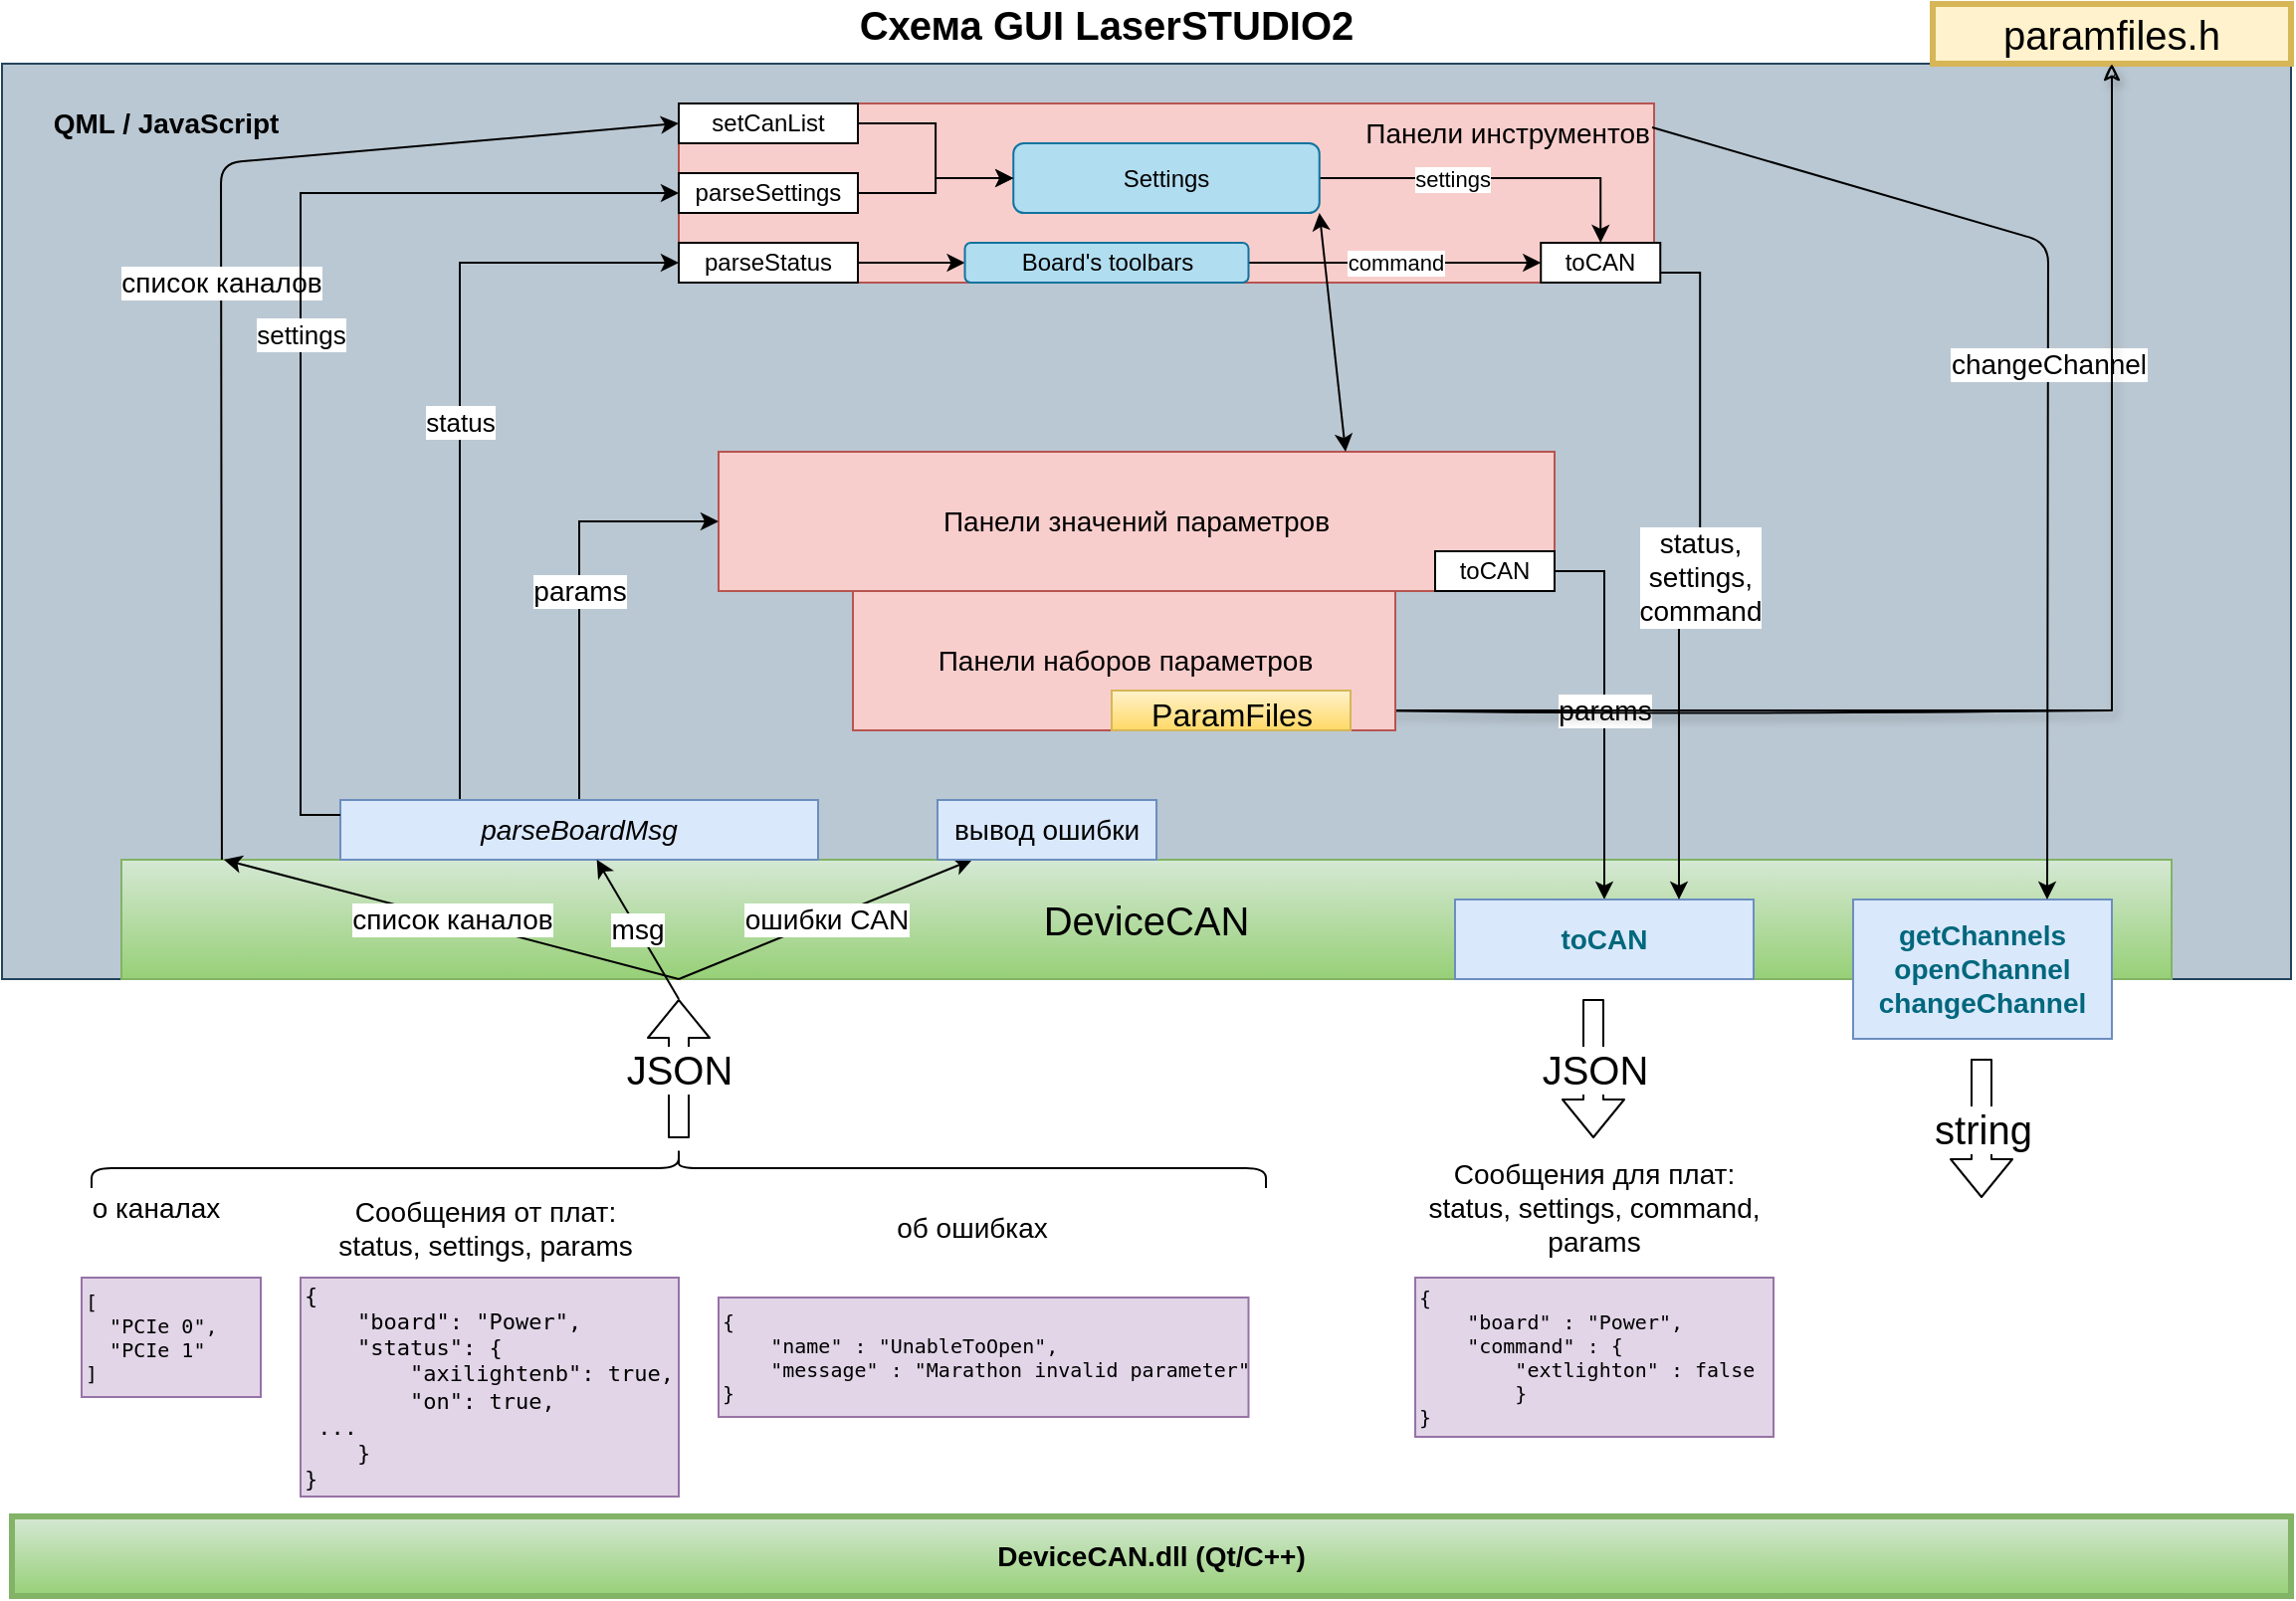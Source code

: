 <mxfile version="14.9.6" type="github">
  <diagram id="o6FBnnh21fnTWob_zk2f" name="Page-1">
    <mxGraphModel dx="1138" dy="602" grid="1" gridSize="10" guides="1" tooltips="1" connect="1" arrows="1" fold="1" page="1" pageScale="1" pageWidth="1169" pageHeight="827" math="0" shadow="0">
      <root>
        <mxCell id="0" />
        <mxCell id="1" parent="0" />
        <mxCell id="WA45sJLJeDe34Si-K1UF-1" value="" style="rounded=0;whiteSpace=wrap;html=1;fillColor=#bac8d3;strokeColor=#23445d;" parent="1" vertex="1">
          <mxGeometry x="10" y="50" width="1150" height="460" as="geometry" />
        </mxCell>
        <mxCell id="WA45sJLJeDe34Si-K1UF-2" value="QML / JavaScript" style="text;html=1;strokeColor=none;fillColor=none;align=center;verticalAlign=middle;whiteSpace=wrap;rounded=0;fontStyle=1;fontSize=14;" parent="1" vertex="1">
          <mxGeometry x="10" y="70" width="165" height="20" as="geometry" />
        </mxCell>
        <mxCell id="WA45sJLJeDe34Si-K1UF-3" value="Схема GUI LaserSTUDIO2" style="text;html=1;strokeColor=none;fillColor=none;align=center;verticalAlign=middle;whiteSpace=wrap;rounded=0;fontStyle=1;fontSize=20;" parent="1" vertex="1">
          <mxGeometry x="280" y="20" width="570" height="20" as="geometry" />
        </mxCell>
        <mxCell id="WA45sJLJeDe34Si-K1UF-5" value="JSON" style="shape=flexArrow;endArrow=classic;html=1;fontSize=20;" parent="1" edge="1">
          <mxGeometry width="50" height="50" relative="1" as="geometry">
            <mxPoint x="350" y="590" as="sourcePoint" />
            <mxPoint x="350" y="520" as="targetPoint" />
            <Array as="points" />
          </mxGeometry>
        </mxCell>
        <mxCell id="WA45sJLJeDe34Si-K1UF-6" value="DeviceCAN" style="rounded=0;whiteSpace=wrap;html=1;fontSize=20;gradientColor=#97d077;fillColor=#d5e8d4;strokeColor=#82b366;" parent="1" vertex="1">
          <mxGeometry x="70" y="450" width="1030" height="60" as="geometry" />
        </mxCell>
        <mxCell id="WA45sJLJeDe34Si-K1UF-11" value="&lt;div style=&quot;font-size: 10px&quot; align=&quot;left&quot;&gt;&lt;pre&gt;&lt;font style=&quot;font-size: 10px&quot;&gt;[&lt;br&gt;&lt;/font&gt;&lt;font style=&quot;font-size: 10px&quot;&gt;&lt;span class=&quot;pl-s&quot;&gt;&lt;span class=&quot;pl-pds&quot;&gt;  &quot;&lt;/span&gt;PCIe 0&lt;span class=&quot;pl-pds&quot;&gt;&quot;&lt;/span&gt;&lt;/span&gt;,&lt;/font&gt;&lt;font style=&quot;font-size: 10px&quot;&gt;&lt;br&gt;&lt;font style=&quot;font-size: 10px&quot;&gt;  &lt;span class=&quot;pl-s&quot;&gt;&lt;span class=&quot;pl-pds&quot;&gt;&quot;&lt;/span&gt;PCIe 1&lt;span class=&quot;pl-pds&quot;&gt;&quot;&lt;/span&gt;&lt;/span&gt;&lt;br&gt;]&lt;/font&gt;&lt;/font&gt;&lt;/pre&gt;&lt;/div&gt;" style="text;html=1;strokeColor=#9673a6;fillColor=#e1d5e7;align=left;verticalAlign=middle;whiteSpace=wrap;rounded=0;fontSize=20;" parent="1" vertex="1">
          <mxGeometry x="50" y="660" width="90" height="60" as="geometry" />
        </mxCell>
        <mxCell id="WA45sJLJeDe34Si-K1UF-13" value="" style="shape=curlyBracket;whiteSpace=wrap;html=1;rounded=1;flipH=1;fontSize=20;rotation=-90;" parent="1" vertex="1">
          <mxGeometry x="340" y="310" width="20" height="590" as="geometry" />
        </mxCell>
        <mxCell id="WA45sJLJeDe34Si-K1UF-14" value="&lt;font style=&quot;font-size: 14px&quot;&gt;о каналах&lt;/font&gt;" style="text;html=1;strokeColor=none;fillColor=none;align=center;verticalAlign=middle;whiteSpace=wrap;rounded=0;fontSize=14;" parent="1" vertex="1">
          <mxGeometry x="40" y="600" width="95" height="50" as="geometry" />
        </mxCell>
        <mxCell id="WA45sJLJeDe34Si-K1UF-16" value="&lt;pre style=&quot;font-size: 11px&quot;&gt;&lt;font style=&quot;font-size: 11px&quot;&gt;{&lt;br&gt;    &lt;span class=&quot;pl-s&quot;&gt;&lt;span class=&quot;pl-pds&quot;&gt;&quot;&lt;/span&gt;board&lt;span class=&quot;pl-pds&quot;&gt;&quot;&lt;/span&gt;&lt;/span&gt;: &lt;span class=&quot;pl-s&quot;&gt;&lt;span class=&quot;pl-pds&quot;&gt;&quot;&lt;/span&gt;Power&lt;span class=&quot;pl-pds&quot;&gt;&quot;&lt;/span&gt;&lt;/span&gt;,&lt;br&gt;    &lt;span class=&quot;pl-s&quot;&gt;&lt;span class=&quot;pl-pds&quot;&gt;&quot;&lt;/span&gt;status&lt;span class=&quot;pl-pds&quot;&gt;&quot;&lt;/span&gt;&lt;/span&gt;: {&lt;br&gt;        &lt;span class=&quot;pl-s&quot;&gt;&lt;span class=&quot;pl-pds&quot;&gt;&quot;&lt;/span&gt;axilightenb&lt;span class=&quot;pl-pds&quot;&gt;&quot;&lt;/span&gt;&lt;/span&gt;: &lt;span class=&quot;pl-c1&quot;&gt;true&lt;/span&gt;,&lt;br&gt;        &lt;span class=&quot;pl-s&quot;&gt;&lt;span class=&quot;pl-pds&quot;&gt;&quot;&lt;/span&gt;on&lt;span class=&quot;pl-pds&quot;&gt;&quot;&lt;/span&gt;&lt;/span&gt;: &lt;span class=&quot;pl-c1&quot;&gt;true&lt;/span&gt;,&lt;br&gt;&lt;span class=&quot;pl-c1&quot;&gt;&lt;/span&gt;&lt;span style=&quot;white-space: pre&quot;&gt; &lt;/span&gt;...&lt;br&gt;    }&lt;br&gt;}&lt;/font&gt;&lt;/pre&gt;" style="text;html=1;strokeColor=#9673a6;fillColor=#e1d5e7;align=left;verticalAlign=middle;whiteSpace=wrap;rounded=0;fontSize=20;" parent="1" vertex="1">
          <mxGeometry x="160" y="660" width="190" height="110" as="geometry" />
        </mxCell>
        <mxCell id="WA45sJLJeDe34Si-K1UF-17" value="Сообщения от плат:&lt;br&gt;status, settings, params" style="text;html=1;strokeColor=none;fillColor=none;align=center;verticalAlign=middle;whiteSpace=wrap;rounded=0;fontSize=14;" parent="1" vertex="1">
          <mxGeometry x="160" y="610" width="186.25" height="50" as="geometry" />
        </mxCell>
        <mxCell id="WA45sJLJeDe34Si-K1UF-18" value="&lt;div style=&quot;font-size: 10px&quot; align=&quot;left&quot;&gt;&lt;pre&gt;&lt;font style=&quot;font-size: 10px&quot;&gt;{&lt;br&gt;    &lt;span class=&quot;pl-s&quot;&gt;&lt;span class=&quot;pl-pds&quot;&gt;&quot;&lt;/span&gt;name&lt;span class=&quot;pl-pds&quot;&gt;&quot;&lt;/span&gt;&lt;/span&gt; : &lt;span class=&quot;pl-s&quot;&gt;&lt;span class=&quot;pl-pds&quot;&gt;&quot;&lt;/span&gt;UnableToOpen&lt;span class=&quot;pl-pds&quot;&gt;&quot;&lt;/span&gt;&lt;/span&gt;,&lt;br&gt;    &lt;span class=&quot;pl-s&quot;&gt;&lt;span class=&quot;pl-pds&quot;&gt;&quot;&lt;/span&gt;message&lt;span class=&quot;pl-pds&quot;&gt;&quot;&lt;/span&gt;&lt;/span&gt; : &lt;span class=&quot;pl-s&quot;&gt;&lt;span class=&quot;pl-pds&quot;&gt;&quot;&lt;/span&gt;Marathon invalid parameter&lt;span class=&quot;pl-pds&quot;&gt;&quot;&lt;/span&gt;&lt;/span&gt;    &lt;br&gt;}&lt;/font&gt;&lt;/pre&gt;&lt;/div&gt;" style="text;html=1;strokeColor=#9673a6;fillColor=#e1d5e7;align=left;verticalAlign=middle;whiteSpace=wrap;rounded=0;fontSize=20;" parent="1" vertex="1">
          <mxGeometry x="370" y="670" width="266.25" height="60" as="geometry" />
        </mxCell>
        <mxCell id="WA45sJLJeDe34Si-K1UF-19" value="об ошибках" style="text;html=1;strokeColor=none;fillColor=none;align=center;verticalAlign=middle;whiteSpace=wrap;rounded=0;fontSize=14;" parent="1" vertex="1">
          <mxGeometry x="450" y="610" width="95" height="50" as="geometry" />
        </mxCell>
        <mxCell id="WA45sJLJeDe34Si-K1UF-20" value="JSON" style="shape=flexArrow;endArrow=classic;html=1;fontSize=20;" parent="1" edge="1">
          <mxGeometry width="50" height="50" relative="1" as="geometry">
            <mxPoint x="809.5" y="520" as="sourcePoint" />
            <mxPoint x="809.5" y="590" as="targetPoint" />
            <Array as="points" />
          </mxGeometry>
        </mxCell>
        <mxCell id="WA45sJLJeDe34Si-K1UF-21" value="&lt;pre style=&quot;font-size: 10px&quot;&gt;&lt;font style=&quot;font-size: 10px&quot;&gt;{&lt;br&gt;    &lt;span class=&quot;pl-s&quot;&gt;&lt;span class=&quot;pl-pds&quot;&gt;&quot;&lt;/span&gt;board&lt;span class=&quot;pl-pds&quot;&gt;&quot;&lt;/span&gt;&lt;/span&gt; : &lt;span class=&quot;pl-s&quot;&gt;&lt;span class=&quot;pl-pds&quot;&gt;&quot;&lt;/span&gt;Power&lt;span class=&quot;pl-pds&quot;&gt;&quot;&lt;/span&gt;&lt;/span&gt;,&lt;br&gt;    &lt;span class=&quot;pl-s&quot;&gt;&lt;span class=&quot;pl-pds&quot;&gt;&quot;&lt;/span&gt;command&lt;span class=&quot;pl-pds&quot;&gt;&quot;&lt;/span&gt;&lt;/span&gt; : {&lt;br&gt;        &lt;span class=&quot;pl-s&quot;&gt;&lt;span class=&quot;pl-pds&quot;&gt;&quot;&lt;/span&gt;extlighton&lt;span class=&quot;pl-pds&quot;&gt;&quot;&lt;/span&gt;&lt;/span&gt; : &lt;span class=&quot;pl-c1&quot;&gt;false&lt;/span&gt;&lt;br&gt;        }&lt;br&gt;}&lt;/font&gt;&lt;/pre&gt;" style="text;html=1;strokeColor=#9673a6;fillColor=#e1d5e7;align=left;verticalAlign=middle;whiteSpace=wrap;rounded=0;fontSize=20;" parent="1" vertex="1">
          <mxGeometry x="720.01" y="660" width="180" height="80" as="geometry" />
        </mxCell>
        <mxCell id="WA45sJLJeDe34Si-K1UF-22" value="Сообщения для плат:&lt;br&gt;status, settings, command, params" style="text;html=1;strokeColor=none;fillColor=none;align=center;verticalAlign=middle;whiteSpace=wrap;rounded=0;fontSize=14;" parent="1" vertex="1">
          <mxGeometry x="716.88" y="600" width="186.25" height="50" as="geometry" />
        </mxCell>
        <mxCell id="WA45sJLJeDe34Si-K1UF-23" value="paramfiles.h" style="rounded=0;whiteSpace=wrap;html=1;fontSize=20;fillColor=#fff2cc;strokeColor=#d6b656;strokeWidth=3;" parent="1" vertex="1">
          <mxGeometry x="980" y="20" width="180" height="30" as="geometry" />
        </mxCell>
        <mxCell id="WA45sJLJeDe34Si-K1UF-44" value="params" style="edgeStyle=orthogonalEdgeStyle;rounded=0;orthogonalLoop=1;jettySize=auto;html=1;fontSize=14;exitX=1;exitY=0.5;exitDx=0;exitDy=0;" parent="1" source="kHzajwgepwgwfbWQUvhE-15" target="WA45sJLJeDe34Si-K1UF-32" edge="1">
          <mxGeometry relative="1" as="geometry" />
        </mxCell>
        <mxCell id="WA45sJLJeDe34Si-K1UF-24" value="Панели значений параметров" style="rounded=0;whiteSpace=wrap;html=1;fontSize=14;fillColor=#f8cecc;strokeColor=#b85450;" parent="1" vertex="1">
          <mxGeometry x="370" y="245" width="420" height="70" as="geometry" />
        </mxCell>
        <mxCell id="WA45sJLJeDe34Si-K1UF-27" value="&lt;span style=&quot;font-weight: 600 ; color: #00677c&quot;&gt;getChannels&lt;/span&gt;&lt;span style=&quot;font-weight: 600 ; color: #00677c&quot;&gt;&lt;br&gt;openChannel&lt;br&gt;&lt;/span&gt;&lt;span style=&quot;font-weight: 600 ; color: #00677c&quot;&gt;changeChannel&lt;/span&gt;" style="text;html=1;strokeColor=#6c8ebf;fillColor=#dae8fc;align=center;verticalAlign=middle;whiteSpace=wrap;rounded=0;fontSize=14;" parent="1" vertex="1">
          <mxGeometry x="940" y="470" width="130" height="70" as="geometry" />
        </mxCell>
        <mxCell id="WA45sJLJeDe34Si-K1UF-29" value="string" style="shape=flexArrow;endArrow=classic;html=1;fontSize=20;" parent="1" edge="1">
          <mxGeometry width="50" height="50" relative="1" as="geometry">
            <mxPoint x="1004.5" y="550" as="sourcePoint" />
            <mxPoint x="1004.5" y="620" as="targetPoint" />
            <Array as="points" />
          </mxGeometry>
        </mxCell>
        <mxCell id="WA45sJLJeDe34Si-K1UF-32" value="&lt;span style=&quot;font-weight: 600 ; color: #00677c&quot;&gt;toCAN&lt;/span&gt;" style="rounded=0;whiteSpace=wrap;html=1;fontSize=14;fillColor=#dae8fc;strokeColor=#6c8ebf;" parent="1" vertex="1">
          <mxGeometry x="740" y="470" width="150" height="40" as="geometry" />
        </mxCell>
        <mxCell id="WA45sJLJeDe34Si-K1UF-43" value="status,&lt;br&gt;settings, &lt;br&gt;command" style="edgeStyle=orthogonalEdgeStyle;rounded=0;orthogonalLoop=1;jettySize=auto;html=1;entryX=0.75;entryY=0;entryDx=0;entryDy=0;fontSize=14;exitX=1;exitY=0.75;exitDx=0;exitDy=0;" parent="1" source="kHzajwgepwgwfbWQUvhE-2" target="WA45sJLJeDe34Si-K1UF-32" edge="1">
          <mxGeometry relative="1" as="geometry" />
        </mxCell>
        <mxCell id="WA45sJLJeDe34Si-K1UF-33" value="Панели инструментов" style="rounded=0;whiteSpace=wrap;html=1;fontSize=14;fillColor=#f8cecc;strokeColor=#b85450;horizontal=1;verticalAlign=top;align=right;" parent="1" vertex="1">
          <mxGeometry x="350" y="70" width="490" height="90" as="geometry" />
        </mxCell>
        <mxCell id="WA45sJLJeDe34Si-K1UF-34" value="changeChannel" style="endArrow=classic;html=1;fontSize=14;exitX=0.998;exitY=0.133;exitDx=0;exitDy=0;entryX=0.75;entryY=0;entryDx=0;entryDy=0;exitPerimeter=0;" parent="1" source="WA45sJLJeDe34Si-K1UF-33" target="WA45sJLJeDe34Si-K1UF-27" edge="1">
          <mxGeometry width="50" height="50" relative="1" as="geometry">
            <mxPoint x="770" y="270" as="sourcePoint" />
            <mxPoint x="820" y="220" as="targetPoint" />
            <Array as="points">
              <mxPoint x="1038" y="140" />
            </Array>
          </mxGeometry>
        </mxCell>
        <mxCell id="WA45sJLJeDe34Si-K1UF-41" value="&lt;font style=&quot;font-size: 13px&quot;&gt;status&lt;/font&gt;" style="edgeStyle=orthogonalEdgeStyle;rounded=0;orthogonalLoop=1;jettySize=auto;html=1;fontSize=14;exitX=0.25;exitY=0;exitDx=0;exitDy=0;entryX=0;entryY=0.5;entryDx=0;entryDy=0;" parent="1" source="WA45sJLJeDe34Si-K1UF-35" target="kHzajwgepwgwfbWQUvhE-9" edge="1">
          <mxGeometry relative="1" as="geometry" />
        </mxCell>
        <mxCell id="WA45sJLJeDe34Si-K1UF-42" value="params" style="edgeStyle=orthogonalEdgeStyle;rounded=0;orthogonalLoop=1;jettySize=auto;html=1;entryX=0;entryY=0.5;entryDx=0;entryDy=0;fontSize=14;" parent="1" source="WA45sJLJeDe34Si-K1UF-35" target="WA45sJLJeDe34Si-K1UF-24" edge="1">
          <mxGeometry relative="1" as="geometry" />
        </mxCell>
        <mxCell id="WA45sJLJeDe34Si-K1UF-35" value="&lt;span style=&quot;font-style: italic&quot;&gt;parseBoardMsg&lt;/span&gt;" style="rounded=0;whiteSpace=wrap;html=1;fontSize=14;fillColor=#dae8fc;strokeColor=#6c8ebf;" parent="1" vertex="1">
          <mxGeometry x="180" y="420" width="240" height="30" as="geometry" />
        </mxCell>
        <mxCell id="WA45sJLJeDe34Si-K1UF-36" value="msg" style="endArrow=classic;html=1;fontSize=14;" parent="1" target="WA45sJLJeDe34Si-K1UF-35" edge="1">
          <mxGeometry width="50" height="50" relative="1" as="geometry">
            <mxPoint x="350" y="520" as="sourcePoint" />
            <mxPoint x="560" y="400" as="targetPoint" />
          </mxGeometry>
        </mxCell>
        <mxCell id="WA45sJLJeDe34Si-K1UF-37" value="список каналов" style="endArrow=classic;html=1;fontSize=14;entryX=0.05;entryY=0;entryDx=0;entryDy=0;entryPerimeter=0;" parent="1" target="WA45sJLJeDe34Si-K1UF-6" edge="1">
          <mxGeometry width="50" height="50" relative="1" as="geometry">
            <mxPoint x="350" y="510" as="sourcePoint" />
            <mxPoint x="560" y="400" as="targetPoint" />
          </mxGeometry>
        </mxCell>
        <mxCell id="WA45sJLJeDe34Si-K1UF-38" value="список каналов" style="endArrow=classic;html=1;fontSize=14;exitX=0.049;exitY=0;exitDx=0;exitDy=0;exitPerimeter=0;entryX=0;entryY=0.5;entryDx=0;entryDy=0;" parent="1" source="WA45sJLJeDe34Si-K1UF-6" target="kHzajwgepwgwfbWQUvhE-11" edge="1">
          <mxGeometry width="50" height="50" relative="1" as="geometry">
            <mxPoint x="180" y="450" as="sourcePoint" />
            <mxPoint x="240" y="155" as="targetPoint" />
            <Array as="points">
              <mxPoint x="120" y="100" />
            </Array>
          </mxGeometry>
        </mxCell>
        <mxCell id="WA45sJLJeDe34Si-K1UF-39" value="ошибки CAN" style="endArrow=classic;html=1;fontSize=14;entryX=0.415;entryY=0;entryDx=0;entryDy=0;entryPerimeter=0;" parent="1" target="WA45sJLJeDe34Si-K1UF-6" edge="1">
          <mxGeometry width="50" height="50" relative="1" as="geometry">
            <mxPoint x="350" y="510" as="sourcePoint" />
            <mxPoint x="188.15" y="458.02" as="targetPoint" />
          </mxGeometry>
        </mxCell>
        <mxCell id="WA45sJLJeDe34Si-K1UF-40" value="вывод ошибки" style="rounded=0;whiteSpace=wrap;html=1;fontSize=14;fillColor=#dae8fc;strokeColor=#6c8ebf;" parent="1" vertex="1">
          <mxGeometry x="480" y="420" width="110" height="30" as="geometry" />
        </mxCell>
        <mxCell id="WA45sJLJeDe34Si-K1UF-47" value="" style="edgeStyle=orthogonalEdgeStyle;rounded=0;orthogonalLoop=1;jettySize=auto;html=1;fontSize=14;jumpStyle=none;shadow=1;sketch=1;startArrow=classic;startFill=1;" parent="1" source="WA45sJLJeDe34Si-K1UF-9" target="WA45sJLJeDe34Si-K1UF-23" edge="1">
          <mxGeometry relative="1" as="geometry" />
        </mxCell>
        <mxCell id="WA45sJLJeDe34Si-K1UF-46" value="Панели наборов параметров" style="rounded=0;whiteSpace=wrap;html=1;fontSize=14;fillColor=#f8cecc;strokeColor=#b85450;" parent="1" vertex="1">
          <mxGeometry x="437.5" y="315" width="272.5" height="70" as="geometry" />
        </mxCell>
        <mxCell id="WA45sJLJeDe34Si-K1UF-48" value="&lt;b&gt;DeviceCAN.dll (Qt/C++)&lt;br&gt;&lt;/b&gt;" style="rounded=0;whiteSpace=wrap;html=1;fontSize=14;fillColor=#d5e8d4;strokeColor=#82b366;gradientColor=#97d077;strokeWidth=3;" parent="1" vertex="1">
          <mxGeometry x="15" y="780" width="1145" height="40" as="geometry" />
        </mxCell>
        <mxCell id="WA45sJLJeDe34Si-K1UF-9" value="&lt;font style=&quot;font-size: 16px&quot;&gt;ParamFiles&lt;/font&gt;" style="rounded=0;whiteSpace=wrap;html=1;fontSize=20;gradientColor=#ffd966;fillColor=#fff2cc;strokeColor=#d6b656;" parent="1" vertex="1">
          <mxGeometry x="567.5" y="365" width="120" height="20" as="geometry" />
        </mxCell>
        <mxCell id="kHzajwgepwgwfbWQUvhE-2" value="toCAN" style="rounded=0;whiteSpace=wrap;html=1;" vertex="1" parent="1">
          <mxGeometry x="783.13" y="140" width="60" height="20" as="geometry" />
        </mxCell>
        <mxCell id="kHzajwgepwgwfbWQUvhE-4" value="command" style="edgeStyle=orthogonalEdgeStyle;rounded=0;orthogonalLoop=1;jettySize=auto;html=1;startArrow=none;" edge="1" parent="1" source="kHzajwgepwgwfbWQUvhE-14" target="kHzajwgepwgwfbWQUvhE-2">
          <mxGeometry relative="1" as="geometry" />
        </mxCell>
        <mxCell id="kHzajwgepwgwfbWQUvhE-23" value="settings" style="edgeStyle=orthogonalEdgeStyle;rounded=0;orthogonalLoop=1;jettySize=auto;html=1;entryX=0.5;entryY=0;entryDx=0;entryDy=0;align=right;" edge="1" parent="1" source="kHzajwgepwgwfbWQUvhE-3" target="kHzajwgepwgwfbWQUvhE-2">
          <mxGeometry relative="1" as="geometry" />
        </mxCell>
        <mxCell id="kHzajwgepwgwfbWQUvhE-3" value="Settings" style="rounded=1;whiteSpace=wrap;html=1;fillColor=#b1ddf0;strokeColor=#10739e;" vertex="1" parent="1">
          <mxGeometry x="518.12" y="90" width="153.75" height="35" as="geometry" />
        </mxCell>
        <mxCell id="kHzajwgepwgwfbWQUvhE-6" value="&lt;font style=&quot;font-size: 13px&quot;&gt;settings&lt;/font&gt;" style="edgeStyle=orthogonalEdgeStyle;rounded=0;orthogonalLoop=1;jettySize=auto;html=1;entryX=0;entryY=0.5;entryDx=0;entryDy=0;fontSize=14;exitX=0;exitY=0.25;exitDx=0;exitDy=0;" edge="1" parent="1" source="WA45sJLJeDe34Si-K1UF-35" target="kHzajwgepwgwfbWQUvhE-7">
          <mxGeometry relative="1" as="geometry">
            <mxPoint x="272.5" y="410" as="sourcePoint" />
            <mxPoint x="360" y="135" as="targetPoint" />
          </mxGeometry>
        </mxCell>
        <mxCell id="kHzajwgepwgwfbWQUvhE-8" style="edgeStyle=orthogonalEdgeStyle;rounded=0;orthogonalLoop=1;jettySize=auto;html=1;" edge="1" parent="1" source="kHzajwgepwgwfbWQUvhE-7" target="kHzajwgepwgwfbWQUvhE-3">
          <mxGeometry relative="1" as="geometry" />
        </mxCell>
        <mxCell id="kHzajwgepwgwfbWQUvhE-7" value="parseSettings" style="rounded=0;whiteSpace=wrap;html=1;" vertex="1" parent="1">
          <mxGeometry x="350" y="105" width="90" height="20" as="geometry" />
        </mxCell>
        <mxCell id="kHzajwgepwgwfbWQUvhE-22" style="edgeStyle=orthogonalEdgeStyle;rounded=0;orthogonalLoop=1;jettySize=auto;html=1;entryX=0;entryY=0.5;entryDx=0;entryDy=0;" edge="1" parent="1" source="kHzajwgepwgwfbWQUvhE-9" target="kHzajwgepwgwfbWQUvhE-14">
          <mxGeometry relative="1" as="geometry" />
        </mxCell>
        <mxCell id="kHzajwgepwgwfbWQUvhE-9" value="parseStatus" style="rounded=0;whiteSpace=wrap;html=1;" vertex="1" parent="1">
          <mxGeometry x="350" y="140" width="90" height="20" as="geometry" />
        </mxCell>
        <mxCell id="kHzajwgepwgwfbWQUvhE-12" style="edgeStyle=orthogonalEdgeStyle;rounded=0;orthogonalLoop=1;jettySize=auto;html=1;" edge="1" parent="1" source="kHzajwgepwgwfbWQUvhE-11" target="kHzajwgepwgwfbWQUvhE-3">
          <mxGeometry relative="1" as="geometry" />
        </mxCell>
        <mxCell id="kHzajwgepwgwfbWQUvhE-11" value="setCanList" style="rounded=0;whiteSpace=wrap;html=1;" vertex="1" parent="1">
          <mxGeometry x="350" y="70" width="90" height="20" as="geometry" />
        </mxCell>
        <mxCell id="kHzajwgepwgwfbWQUvhE-15" value="toCAN" style="rounded=0;whiteSpace=wrap;html=1;" vertex="1" parent="1">
          <mxGeometry x="730" y="295" width="60" height="20" as="geometry" />
        </mxCell>
        <mxCell id="kHzajwgepwgwfbWQUvhE-14" value="Board&#39;s toolbars" style="rounded=1;whiteSpace=wrap;html=1;fillColor=#b1ddf0;strokeColor=#10739e;" vertex="1" parent="1">
          <mxGeometry x="493.75" y="140" width="142.5" height="20" as="geometry" />
        </mxCell>
        <mxCell id="kHzajwgepwgwfbWQUvhE-24" value="" style="endArrow=classic;startArrow=classic;html=1;align=right;verticalAlign=top;entryX=1;entryY=1;entryDx=0;entryDy=0;exitX=0.75;exitY=0;exitDx=0;exitDy=0;" edge="1" parent="1" source="WA45sJLJeDe34Si-K1UF-24" target="kHzajwgepwgwfbWQUvhE-3">
          <mxGeometry width="50" height="50" relative="1" as="geometry">
            <mxPoint x="672" y="230" as="sourcePoint" />
            <mxPoint x="720" y="180" as="targetPoint" />
          </mxGeometry>
        </mxCell>
      </root>
    </mxGraphModel>
  </diagram>
</mxfile>
